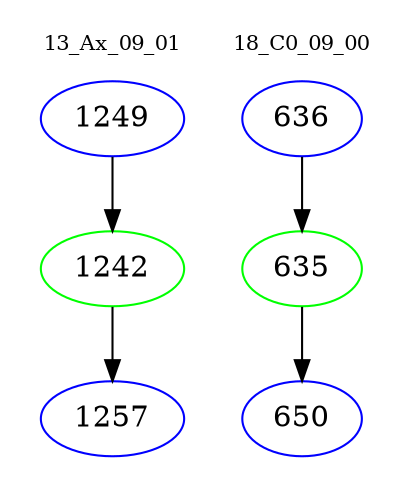 digraph{
subgraph cluster_0 {
color = white
label = "13_Ax_09_01";
fontsize=10;
T0_1249 [label="1249", color="blue"]
T0_1249 -> T0_1242 [color="black"]
T0_1242 [label="1242", color="green"]
T0_1242 -> T0_1257 [color="black"]
T0_1257 [label="1257", color="blue"]
}
subgraph cluster_1 {
color = white
label = "18_C0_09_00";
fontsize=10;
T1_636 [label="636", color="blue"]
T1_636 -> T1_635 [color="black"]
T1_635 [label="635", color="green"]
T1_635 -> T1_650 [color="black"]
T1_650 [label="650", color="blue"]
}
}
